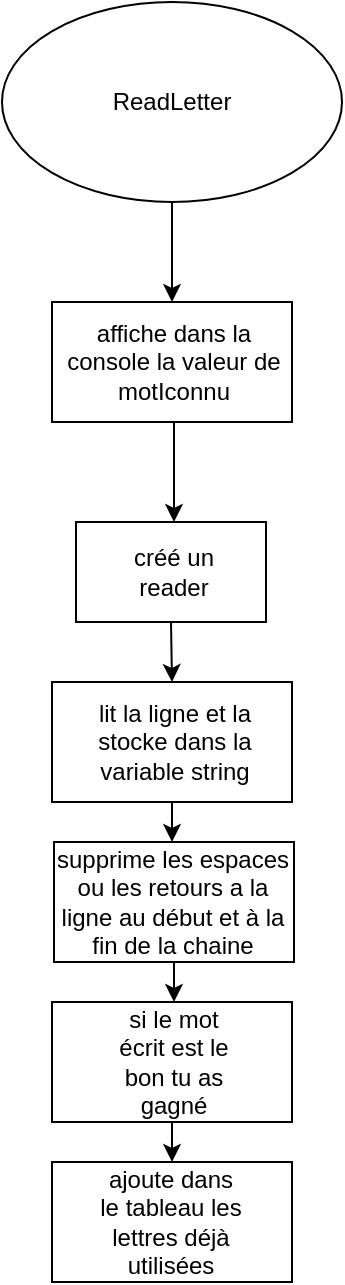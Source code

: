 <mxfile version="24.7.17">
  <diagram name="Page-1" id="hiOKI_coeVCvP9J6KJZ8">
    <mxGraphModel dx="1368" dy="910" grid="1" gridSize="10" guides="1" tooltips="1" connect="1" arrows="1" fold="1" page="1" pageScale="1" pageWidth="827" pageHeight="1169" math="0" shadow="0">
      <root>
        <mxCell id="0" />
        <mxCell id="1" parent="0" />
        <mxCell id="zQx9CXctW1eLp4IPXHRQ-1" value="" style="ellipse;whiteSpace=wrap;html=1;" parent="1" vertex="1">
          <mxGeometry x="329" y="100" width="170" height="100" as="geometry" />
        </mxCell>
        <mxCell id="4iPY-E8x-aBWWSdOQeul-1" value="ReadLetter" style="text;html=1;align=center;verticalAlign=middle;whiteSpace=wrap;rounded=0;" vertex="1" parent="1">
          <mxGeometry x="384" y="135" width="60" height="30" as="geometry" />
        </mxCell>
        <mxCell id="4iPY-E8x-aBWWSdOQeul-2" value="" style="endArrow=classic;html=1;rounded=0;exitX=0.5;exitY=1;exitDx=0;exitDy=0;" edge="1" parent="1" source="zQx9CXctW1eLp4IPXHRQ-1">
          <mxGeometry width="50" height="50" relative="1" as="geometry">
            <mxPoint x="390" y="500" as="sourcePoint" />
            <mxPoint x="414" y="250" as="targetPoint" />
          </mxGeometry>
        </mxCell>
        <mxCell id="4iPY-E8x-aBWWSdOQeul-3" value="" style="rounded=0;whiteSpace=wrap;html=1;" vertex="1" parent="1">
          <mxGeometry x="354" y="250" width="120" height="60" as="geometry" />
        </mxCell>
        <mxCell id="4iPY-E8x-aBWWSdOQeul-4" value="affiche dans la console la valeur de motIconnu" style="text;html=1;align=center;verticalAlign=middle;whiteSpace=wrap;rounded=0;" vertex="1" parent="1">
          <mxGeometry x="360" y="250" width="110" height="60" as="geometry" />
        </mxCell>
        <mxCell id="4iPY-E8x-aBWWSdOQeul-5" value="" style="endArrow=classic;html=1;rounded=0;exitX=0.5;exitY=1;exitDx=0;exitDy=0;" edge="1" parent="1" source="4iPY-E8x-aBWWSdOQeul-4">
          <mxGeometry width="50" height="50" relative="1" as="geometry">
            <mxPoint x="420" y="450" as="sourcePoint" />
            <mxPoint x="415" y="360" as="targetPoint" />
          </mxGeometry>
        </mxCell>
        <mxCell id="4iPY-E8x-aBWWSdOQeul-6" value="" style="rounded=0;whiteSpace=wrap;html=1;" vertex="1" parent="1">
          <mxGeometry x="366" y="360" width="95" height="50" as="geometry" />
        </mxCell>
        <mxCell id="4iPY-E8x-aBWWSdOQeul-7" value="créé un reader" style="text;html=1;align=center;verticalAlign=middle;whiteSpace=wrap;rounded=0;" vertex="1" parent="1">
          <mxGeometry x="385" y="370" width="60" height="30" as="geometry" />
        </mxCell>
        <mxCell id="4iPY-E8x-aBWWSdOQeul-8" value="" style="endArrow=classic;html=1;rounded=0;exitX=0.5;exitY=1;exitDx=0;exitDy=0;" edge="1" parent="1" source="4iPY-E8x-aBWWSdOQeul-6">
          <mxGeometry width="50" height="50" relative="1" as="geometry">
            <mxPoint x="500" y="550" as="sourcePoint" />
            <mxPoint x="414" y="440" as="targetPoint" />
          </mxGeometry>
        </mxCell>
        <mxCell id="4iPY-E8x-aBWWSdOQeul-9" value="" style="rounded=0;whiteSpace=wrap;html=1;" vertex="1" parent="1">
          <mxGeometry x="354" y="440" width="120" height="60" as="geometry" />
        </mxCell>
        <mxCell id="4iPY-E8x-aBWWSdOQeul-10" value="lit la ligne et la stocke dans la variable string" style="text;html=1;align=center;verticalAlign=middle;whiteSpace=wrap;rounded=0;" vertex="1" parent="1">
          <mxGeometry x="372.5" y="455" width="85" height="30" as="geometry" />
        </mxCell>
        <mxCell id="4iPY-E8x-aBWWSdOQeul-11" value="" style="endArrow=classic;html=1;rounded=0;exitX=0.5;exitY=1;exitDx=0;exitDy=0;" edge="1" parent="1" source="4iPY-E8x-aBWWSdOQeul-9">
          <mxGeometry width="50" height="50" relative="1" as="geometry">
            <mxPoint x="430" y="580" as="sourcePoint" />
            <mxPoint x="414" y="520" as="targetPoint" />
          </mxGeometry>
        </mxCell>
        <mxCell id="4iPY-E8x-aBWWSdOQeul-12" value="" style="rounded=0;whiteSpace=wrap;html=1;" vertex="1" parent="1">
          <mxGeometry x="355" y="520" width="120" height="60" as="geometry" />
        </mxCell>
        <mxCell id="4iPY-E8x-aBWWSdOQeul-13" value="supprime les espaces ou les retours a la ligne au début et à la fin de la chaine" style="text;html=1;align=center;verticalAlign=middle;whiteSpace=wrap;rounded=0;" vertex="1" parent="1">
          <mxGeometry x="354" y="535" width="121" height="30" as="geometry" />
        </mxCell>
        <mxCell id="4iPY-E8x-aBWWSdOQeul-14" value="" style="endArrow=classic;html=1;rounded=0;exitX=0.5;exitY=1;exitDx=0;exitDy=0;" edge="1" parent="1" source="4iPY-E8x-aBWWSdOQeul-12">
          <mxGeometry width="50" height="50" relative="1" as="geometry">
            <mxPoint x="430" y="680" as="sourcePoint" />
            <mxPoint x="415" y="600" as="targetPoint" />
          </mxGeometry>
        </mxCell>
        <mxCell id="4iPY-E8x-aBWWSdOQeul-15" value="" style="rounded=0;whiteSpace=wrap;html=1;" vertex="1" parent="1">
          <mxGeometry x="354" y="600" width="120" height="60" as="geometry" />
        </mxCell>
        <mxCell id="4iPY-E8x-aBWWSdOQeul-16" value="si le mot écrit est le bon tu as gagné " style="text;html=1;align=center;verticalAlign=middle;whiteSpace=wrap;rounded=0;" vertex="1" parent="1">
          <mxGeometry x="385" y="615" width="60" height="30" as="geometry" />
        </mxCell>
        <mxCell id="4iPY-E8x-aBWWSdOQeul-17" value="" style="endArrow=classic;html=1;rounded=0;exitX=0.5;exitY=1;exitDx=0;exitDy=0;" edge="1" parent="1" source="4iPY-E8x-aBWWSdOQeul-15">
          <mxGeometry width="50" height="50" relative="1" as="geometry">
            <mxPoint x="430" y="780" as="sourcePoint" />
            <mxPoint x="414" y="680" as="targetPoint" />
          </mxGeometry>
        </mxCell>
        <mxCell id="4iPY-E8x-aBWWSdOQeul-18" value="" style="rounded=0;whiteSpace=wrap;html=1;" vertex="1" parent="1">
          <mxGeometry x="354" y="680" width="120" height="60" as="geometry" />
        </mxCell>
        <mxCell id="4iPY-E8x-aBWWSdOQeul-19" value="ajoute dans le tableau les lettres déjà utilisées" style="text;html=1;align=center;verticalAlign=middle;whiteSpace=wrap;rounded=0;" vertex="1" parent="1">
          <mxGeometry x="376" y="695" width="75" height="30" as="geometry" />
        </mxCell>
      </root>
    </mxGraphModel>
  </diagram>
</mxfile>
